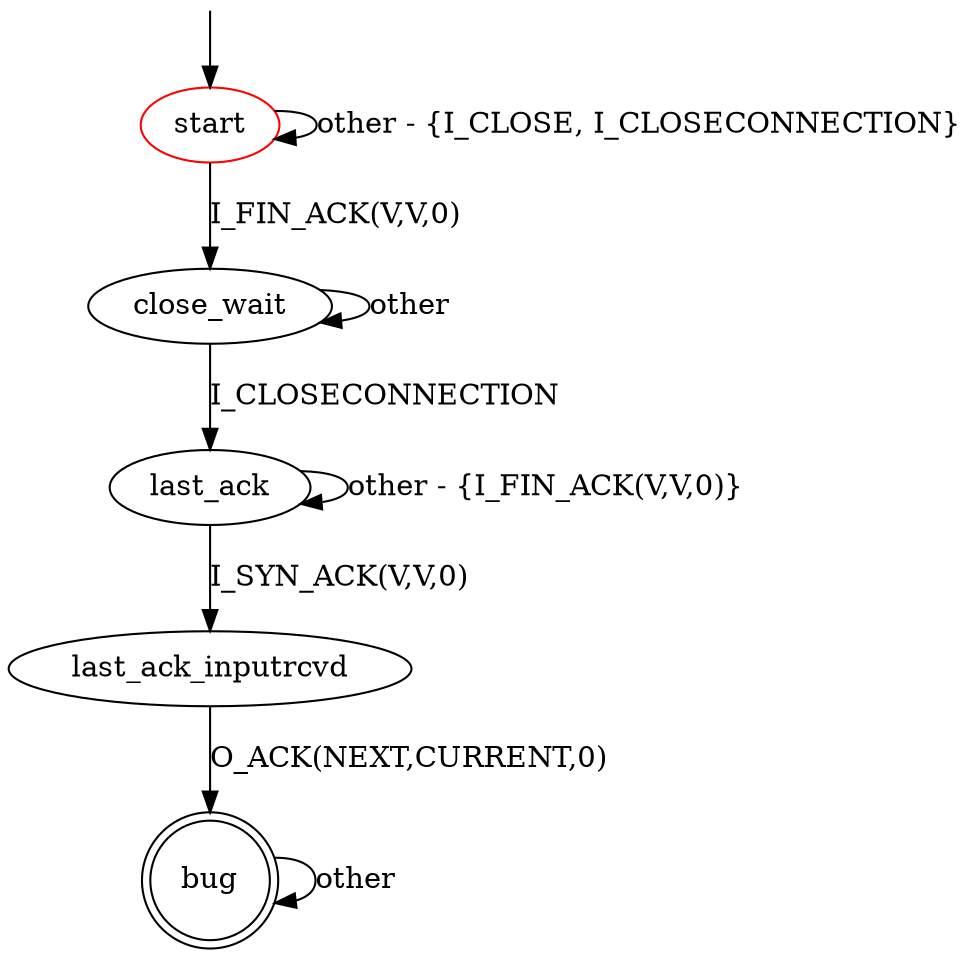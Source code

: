 digraph G {
label=""
start [color="red"]
bug [shape="doublecircle"]

start -> start [label="other - {I_CLOSE, I_CLOSECONNECTION}"]
start -> close_wait [label="I_FIN_ACK(V,V,0)"]
close_wait -> close_wait [label="other"]
close_wait -> last_ack [label="I_CLOSECONNECTION"]
last_ack -> last_ack [label="other - {I_FIN_ACK(V,V,0)}"]
last_ack -> last_ack_inputrcvd [label="I_SYN_ACK(V,V,0)"]
last_ack_inputrcvd -> bug [label="O_ACK(NEXT,CURRENT,0)"]

bug -> bug [label="other"]

__start0 [label="" shape="none" width="0" height="0"];
__start0 -> start;
}
